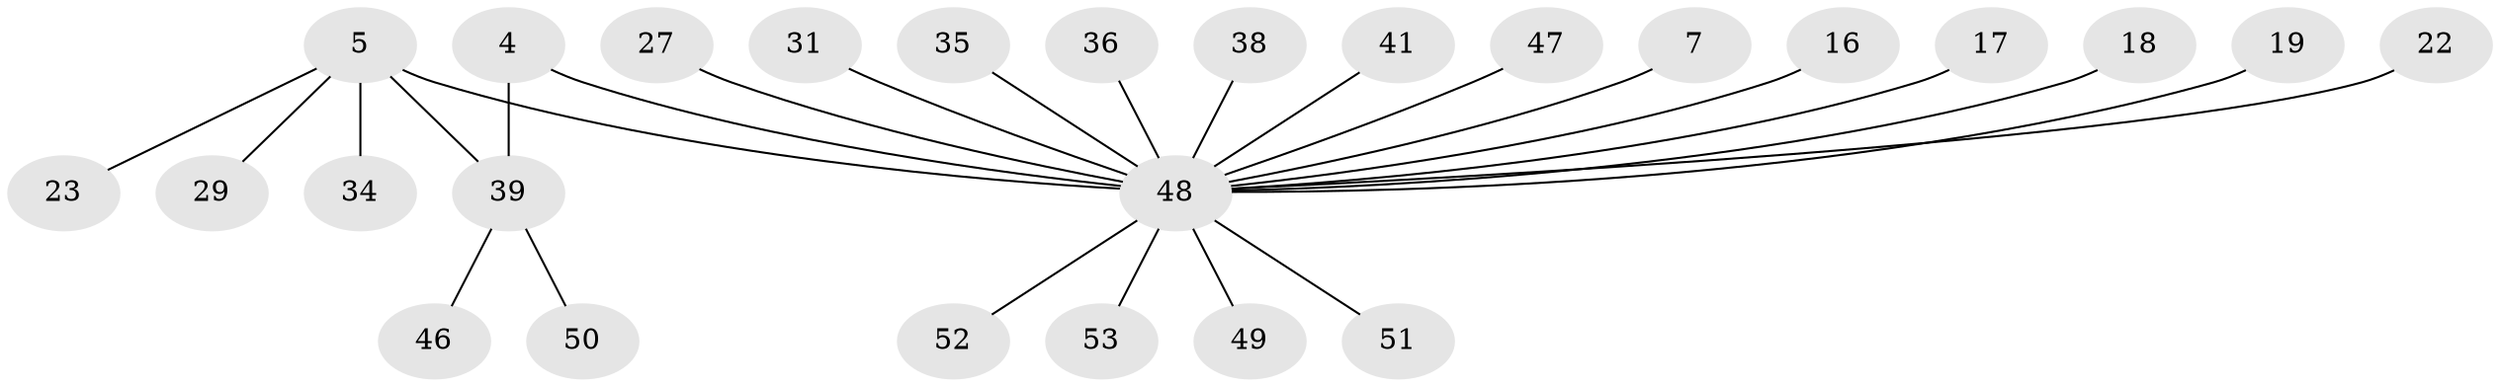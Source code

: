 // original degree distribution, {6: 0.07547169811320754, 9: 0.018867924528301886, 4: 0.05660377358490566, 5: 0.03773584905660377, 3: 0.09433962264150944, 10: 0.018867924528301886, 2: 0.09433962264150944, 1: 0.6037735849056604}
// Generated by graph-tools (version 1.1) at 2025/54/03/09/25 04:54:55]
// undirected, 26 vertices, 26 edges
graph export_dot {
graph [start="1"]
  node [color=gray90,style=filled];
  4;
  5 [super="+1"];
  7;
  16;
  17;
  18;
  19;
  22;
  23;
  27;
  29;
  31;
  34;
  35;
  36;
  38 [super="+15"];
  39 [super="+3+20+21+28"];
  41;
  46;
  47;
  48 [super="+30+42+14+45+10"];
  49;
  50;
  51;
  52 [super="+33"];
  53;
  4 -- 48 [weight=3];
  4 -- 39;
  5 -- 34;
  5 -- 23;
  5 -- 29;
  5 -- 48 [weight=4];
  5 -- 39 [weight=2];
  7 -- 48 [weight=3];
  16 -- 48;
  17 -- 48;
  18 -- 48;
  19 -- 48;
  22 -- 48;
  27 -- 48;
  31 -- 48;
  35 -- 48;
  36 -- 48;
  38 -- 48;
  39 -- 46;
  39 -- 50;
  41 -- 48;
  47 -- 48;
  48 -- 49;
  48 -- 51;
  48 -- 52;
  48 -- 53;
}
